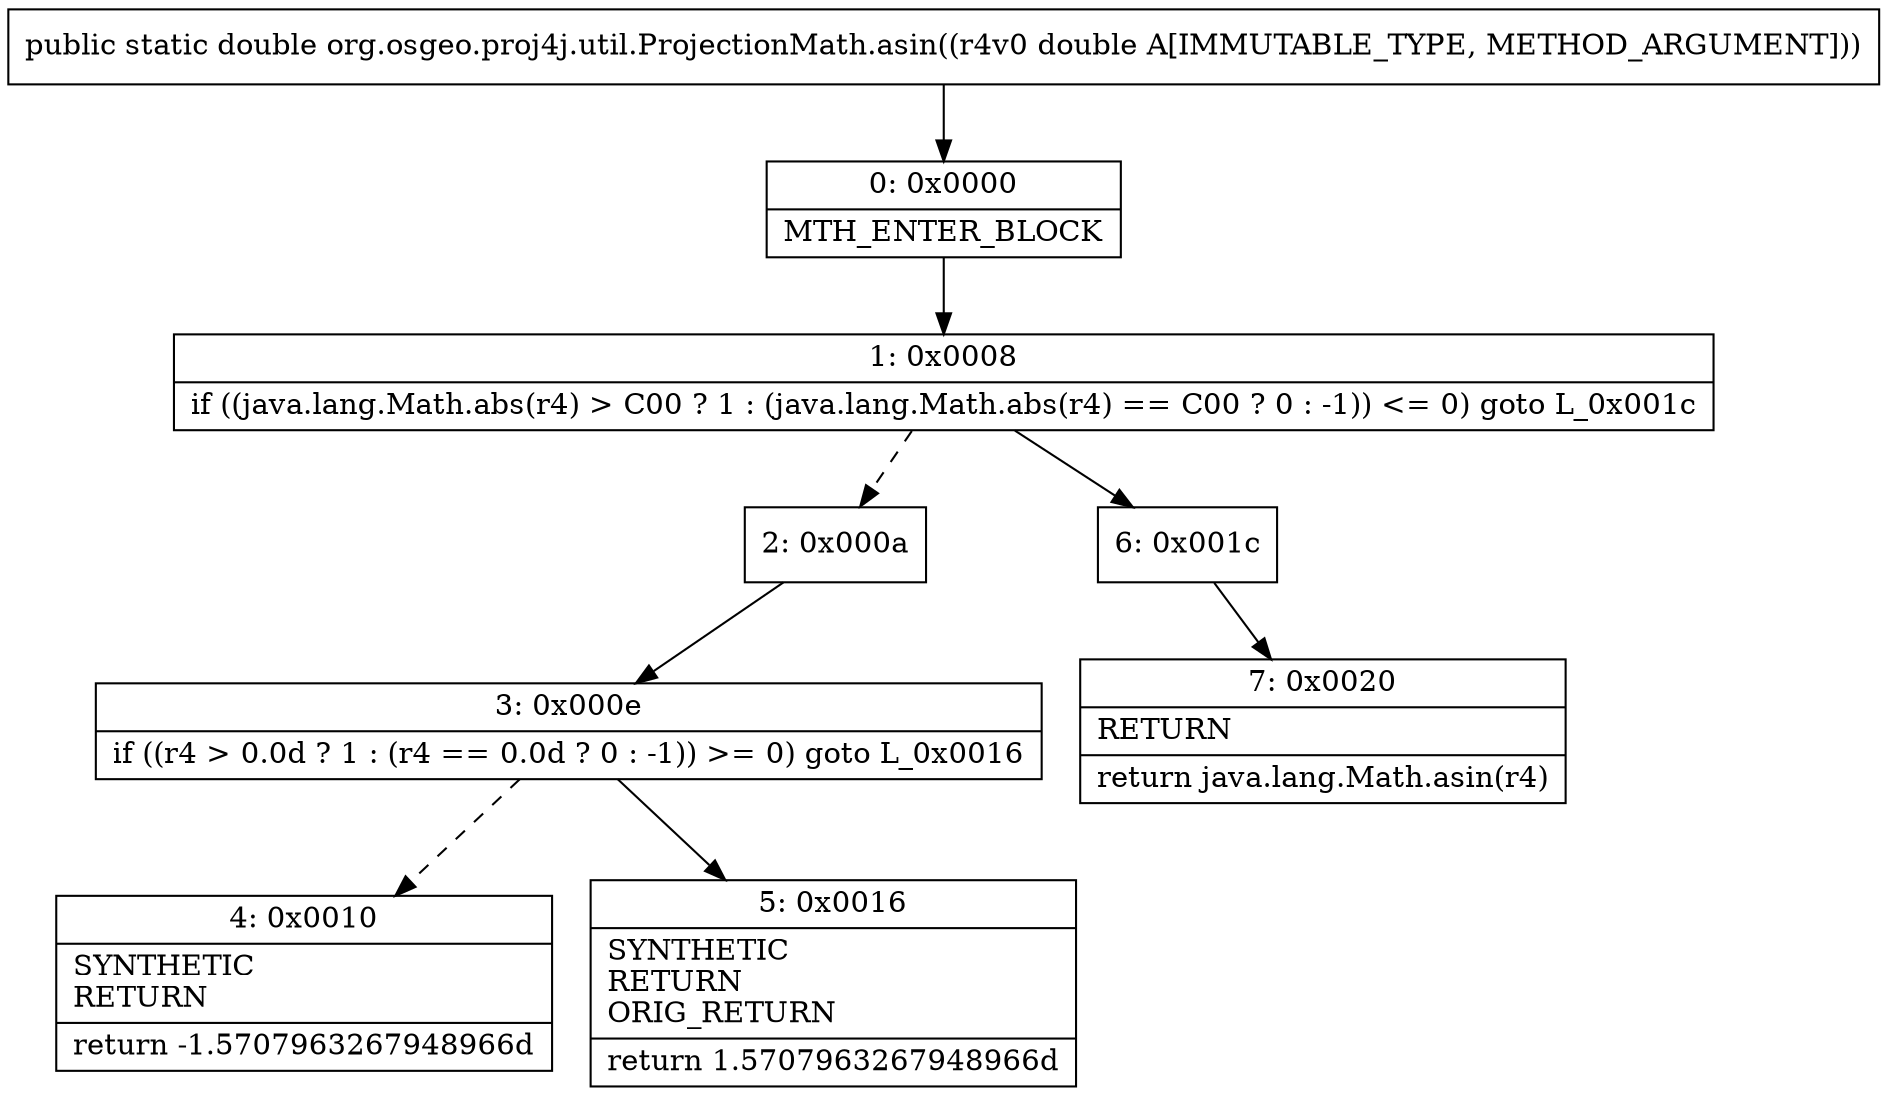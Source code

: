 digraph "CFG fororg.osgeo.proj4j.util.ProjectionMath.asin(D)D" {
Node_0 [shape=record,label="{0\:\ 0x0000|MTH_ENTER_BLOCK\l}"];
Node_1 [shape=record,label="{1\:\ 0x0008|if ((java.lang.Math.abs(r4) \> C00 ? 1 : (java.lang.Math.abs(r4) == C00 ? 0 : \-1)) \<= 0) goto L_0x001c\l}"];
Node_2 [shape=record,label="{2\:\ 0x000a}"];
Node_3 [shape=record,label="{3\:\ 0x000e|if ((r4 \> 0.0d ? 1 : (r4 == 0.0d ? 0 : \-1)) \>= 0) goto L_0x0016\l}"];
Node_4 [shape=record,label="{4\:\ 0x0010|SYNTHETIC\lRETURN\l|return \-1.5707963267948966d\l}"];
Node_5 [shape=record,label="{5\:\ 0x0016|SYNTHETIC\lRETURN\lORIG_RETURN\l|return 1.5707963267948966d\l}"];
Node_6 [shape=record,label="{6\:\ 0x001c}"];
Node_7 [shape=record,label="{7\:\ 0x0020|RETURN\l|return java.lang.Math.asin(r4)\l}"];
MethodNode[shape=record,label="{public static double org.osgeo.proj4j.util.ProjectionMath.asin((r4v0 double A[IMMUTABLE_TYPE, METHOD_ARGUMENT])) }"];
MethodNode -> Node_0;
Node_0 -> Node_1;
Node_1 -> Node_2[style=dashed];
Node_1 -> Node_6;
Node_2 -> Node_3;
Node_3 -> Node_4[style=dashed];
Node_3 -> Node_5;
Node_6 -> Node_7;
}


